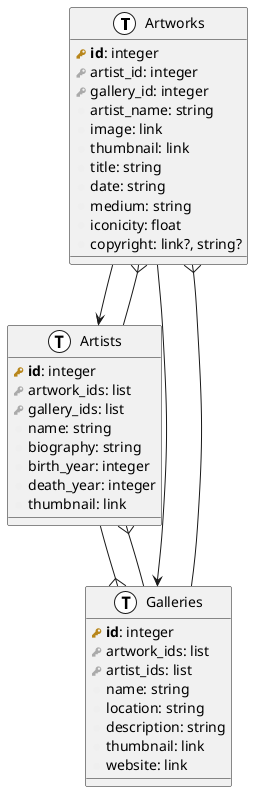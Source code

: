 @startuml

!define primary_key(x) <b><color:#b8861b><&key></color> x</b>
!define foreign_key(x) <color:#aaaaaa><&key></color> x
!define column(x) <color:#efefef><&media-record></color> x
!define table(x) entity x << (T, white) >>

table( Artworks ) {
  primary_key( id ): integer
  foreign_key(artist_id): integer
  foreign_key(gallery_id): integer
  column(artist_name): string
  column(image): link
  column(thumbnail): link
  column(title): string
  column(date): string
  column(medium): string
  column(iconicity): float
  column(copyright): link?, string?
}

table( Artists ) {
  primary_key( id ): integer
  foreign_key(artwork_ids): list
  foreign_key(gallery_ids): list
  column( name ): string 
  column(biography): string
  column(birth_year): integer
  column(death_year): integer
  column(thumbnail): link
}

table( Galleries ) {
  primary_key( id ): integer
  foreign_key(artwork_ids): list
  foreign_key(artist_ids): list
  column(name): string
  column(location): string 
  column(description): string
  column(thumbnail): link
  column(website): link
}

Galleries --{ Artists
Galleries --{ Artworks

Artists --{ Artworks
Artists --{ Galleries

Artworks --> Artists
Artworks --> Galleries
@enduml